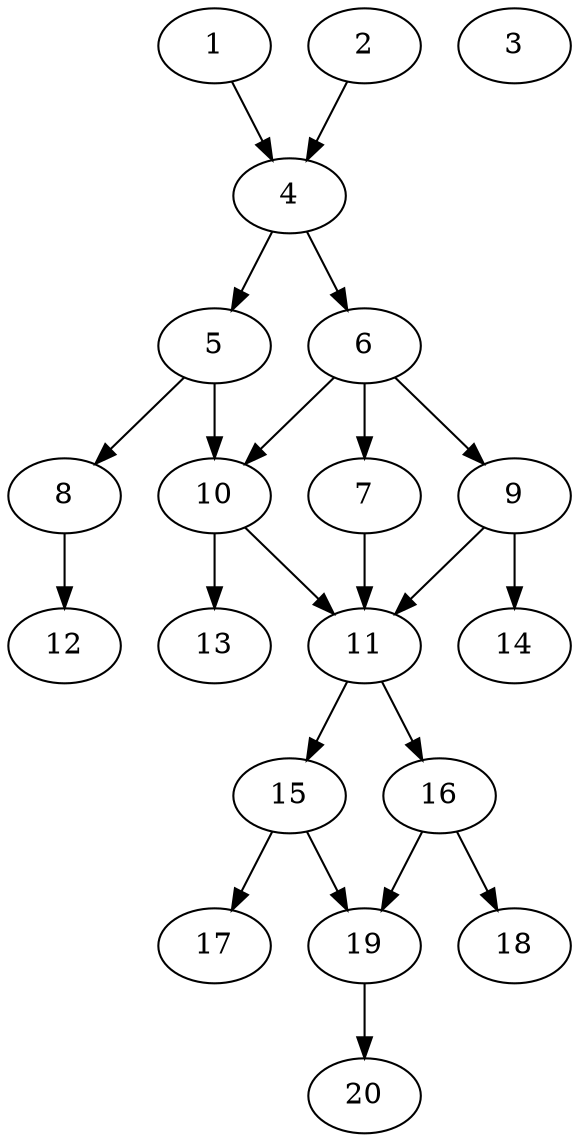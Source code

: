 // DAG automatically generated by daggen at Sat Jul 27 15:35:52 2019
// ./daggen --dot -n 20 --ccr 0.4 --fat 0.4 --regular 0.5 --density 0.6 --mindata 5242880 --maxdata 52428800 
digraph G {
  1 [size="129530880", alpha="0.04", expect_size="51812352"] 
  1 -> 4 [size ="51812352"]
  2 [size="19225600", alpha="0.08", expect_size="7690240"] 
  2 -> 4 [size ="7690240"]
  3 [size="70999040", alpha="0.15", expect_size="28399616"] 
  4 [size="39034880", alpha="0.10", expect_size="15613952"] 
  4 -> 5 [size ="15613952"]
  4 -> 6 [size ="15613952"]
  5 [size="29683200", alpha="0.04", expect_size="11873280"] 
  5 -> 8 [size ="11873280"]
  5 -> 10 [size ="11873280"]
  6 [size="26094080", alpha="0.11", expect_size="10437632"] 
  6 -> 7 [size ="10437632"]
  6 -> 9 [size ="10437632"]
  6 -> 10 [size ="10437632"]
  7 [size="98337280", alpha="0.09", expect_size="39334912"] 
  7 -> 11 [size ="39334912"]
  8 [size="110469120", alpha="0.00", expect_size="44187648"] 
  8 -> 12 [size ="44187648"]
  9 [size="121387520", alpha="0.18", expect_size="48555008"] 
  9 -> 11 [size ="48555008"]
  9 -> 14 [size ="48555008"]
  10 [size="103843840", alpha="0.09", expect_size="41537536"] 
  10 -> 11 [size ="41537536"]
  10 -> 13 [size ="41537536"]
  11 [size="123427840", alpha="0.01", expect_size="49371136"] 
  11 -> 15 [size ="49371136"]
  11 -> 16 [size ="49371136"]
  12 [size="29742080", alpha="0.12", expect_size="11896832"] 
  13 [size="74383360", alpha="0.18", expect_size="29753344"] 
  14 [size="46333440", alpha="0.16", expect_size="18533376"] 
  15 [size="103224320", alpha="0.06", expect_size="41289728"] 
  15 -> 17 [size ="41289728"]
  15 -> 19 [size ="41289728"]
  16 [size="125818880", alpha="0.03", expect_size="50327552"] 
  16 -> 18 [size ="50327552"]
  16 -> 19 [size ="50327552"]
  17 [size="71521280", alpha="0.19", expect_size="28608512"] 
  18 [size="125345280", alpha="0.18", expect_size="50138112"] 
  19 [size="127114240", alpha="0.02", expect_size="50845696"] 
  19 -> 20 [size ="50845696"]
  20 [size="117903360", alpha="0.16", expect_size="47161344"] 
}
